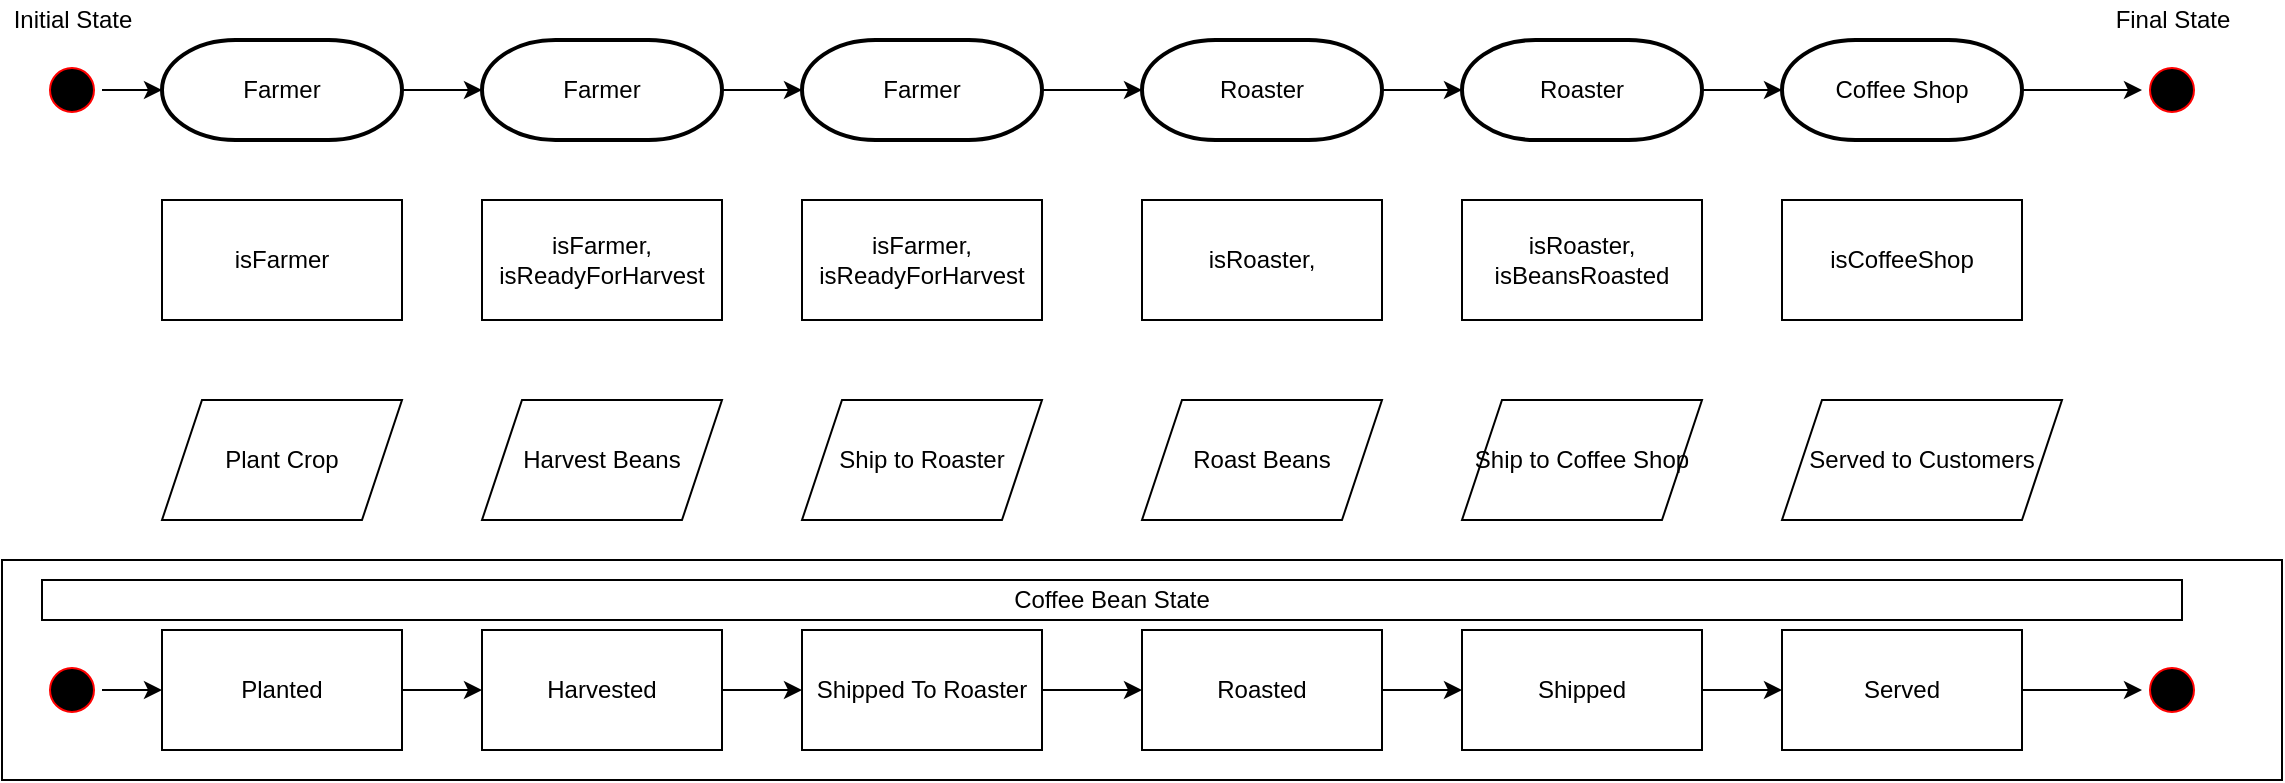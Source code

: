 <mxfile version="14.6.6" type="device"><diagram id="nL9F9MdDVHPFzqqX0Nwh" name="Page-1"><mxGraphModel dx="1221" dy="561" grid="1" gridSize="10" guides="1" tooltips="1" connect="1" arrows="1" fold="1" page="1" pageScale="1" pageWidth="850" pageHeight="1100" math="0" shadow="0"><root><mxCell id="0"/><mxCell id="1" parent="0"/><mxCell id="Y-gwO_jD45D4_71IXlZG-2" value="Farmer" style="strokeWidth=2;html=1;shape=mxgraph.flowchart.terminator;whiteSpace=wrap;" vertex="1" parent="1"><mxGeometry x="110" y="70" width="120" height="50" as="geometry"/></mxCell><mxCell id="Y-gwO_jD45D4_71IXlZG-3" value="" style="endArrow=classic;html=1;exitX=1;exitY=0.5;exitDx=0;exitDy=0;exitPerimeter=0;" edge="1" parent="1" source="Y-gwO_jD45D4_71IXlZG-2"><mxGeometry width="50" height="50" relative="1" as="geometry"><mxPoint x="400" y="310" as="sourcePoint"/><mxPoint x="270" y="95" as="targetPoint"/></mxGeometry></mxCell><mxCell id="Y-gwO_jD45D4_71IXlZG-4" value="Farmer" style="strokeWidth=2;html=1;shape=mxgraph.flowchart.terminator;whiteSpace=wrap;" vertex="1" parent="1"><mxGeometry x="270" y="70" width="120" height="50" as="geometry"/></mxCell><mxCell id="Y-gwO_jD45D4_71IXlZG-5" value="" style="endArrow=classic;html=1;exitX=1;exitY=0.5;exitDx=0;exitDy=0;exitPerimeter=0;" edge="1" parent="1" source="Y-gwO_jD45D4_71IXlZG-4"><mxGeometry width="50" height="50" relative="1" as="geometry"><mxPoint x="560" y="310" as="sourcePoint"/><mxPoint x="430" y="95" as="targetPoint"/></mxGeometry></mxCell><mxCell id="Y-gwO_jD45D4_71IXlZG-6" value="Farmer" style="strokeWidth=2;html=1;shape=mxgraph.flowchart.terminator;whiteSpace=wrap;" vertex="1" parent="1"><mxGeometry x="430" y="70" width="120" height="50" as="geometry"/></mxCell><mxCell id="Y-gwO_jD45D4_71IXlZG-7" value="" style="endArrow=classic;html=1;exitX=1;exitY=0.5;exitDx=0;exitDy=0;exitPerimeter=0;" edge="1" parent="1" source="Y-gwO_jD45D4_71IXlZG-6"><mxGeometry width="50" height="50" relative="1" as="geometry"><mxPoint x="730" y="310" as="sourcePoint"/><mxPoint x="600" y="95" as="targetPoint"/></mxGeometry></mxCell><mxCell id="Y-gwO_jD45D4_71IXlZG-8" value="Roaster" style="strokeWidth=2;html=1;shape=mxgraph.flowchart.terminator;whiteSpace=wrap;" vertex="1" parent="1"><mxGeometry x="600" y="70" width="120" height="50" as="geometry"/></mxCell><mxCell id="Y-gwO_jD45D4_71IXlZG-9" value="" style="endArrow=classic;html=1;exitX=1;exitY=0.5;exitDx=0;exitDy=0;exitPerimeter=0;" edge="1" parent="1" source="Y-gwO_jD45D4_71IXlZG-8"><mxGeometry width="50" height="50" relative="1" as="geometry"><mxPoint x="890" y="310" as="sourcePoint"/><mxPoint x="760" y="95" as="targetPoint"/></mxGeometry></mxCell><mxCell id="Y-gwO_jD45D4_71IXlZG-10" value="Roaster" style="strokeWidth=2;html=1;shape=mxgraph.flowchart.terminator;whiteSpace=wrap;" vertex="1" parent="1"><mxGeometry x="760" y="70" width="120" height="50" as="geometry"/></mxCell><mxCell id="Y-gwO_jD45D4_71IXlZG-11" value="" style="endArrow=classic;html=1;exitX=1;exitY=0.5;exitDx=0;exitDy=0;exitPerimeter=0;" edge="1" parent="1" source="Y-gwO_jD45D4_71IXlZG-10"><mxGeometry width="50" height="50" relative="1" as="geometry"><mxPoint x="1050" y="310" as="sourcePoint"/><mxPoint x="920" y="95" as="targetPoint"/></mxGeometry></mxCell><mxCell id="Y-gwO_jD45D4_71IXlZG-13" value="" style="edgeStyle=orthogonalEdgeStyle;rounded=0;orthogonalLoop=1;jettySize=auto;html=1;" edge="1" parent="1" source="Y-gwO_jD45D4_71IXlZG-12" target="Y-gwO_jD45D4_71IXlZG-2"><mxGeometry relative="1" as="geometry"/></mxCell><mxCell id="Y-gwO_jD45D4_71IXlZG-12" value="" style="ellipse;shape=startState;fillColor=#000000;strokeColor=#ff0000;" vertex="1" parent="1"><mxGeometry x="50" y="80" width="30" height="30" as="geometry"/></mxCell><mxCell id="Y-gwO_jD45D4_71IXlZG-14" value="Initial State" style="text;html=1;align=center;verticalAlign=middle;resizable=0;points=[];autosize=1;strokeColor=none;" vertex="1" parent="1"><mxGeometry x="30" y="50" width="70" height="20" as="geometry"/></mxCell><mxCell id="Y-gwO_jD45D4_71IXlZG-15" value="" style="ellipse;shape=startState;fillColor=#000000;strokeColor=#ff0000;" vertex="1" parent="1"><mxGeometry x="1100" y="80" width="30" height="30" as="geometry"/></mxCell><mxCell id="Y-gwO_jD45D4_71IXlZG-16" value="Final State" style="text;html=1;align=center;verticalAlign=middle;resizable=0;points=[];autosize=1;strokeColor=none;" vertex="1" parent="1"><mxGeometry x="1080" y="50" width="70" height="20" as="geometry"/></mxCell><mxCell id="Y-gwO_jD45D4_71IXlZG-17" value="isFarmer" style="rounded=0;whiteSpace=wrap;html=1;" vertex="1" parent="1"><mxGeometry x="110" y="150" width="120" height="60" as="geometry"/></mxCell><mxCell id="Y-gwO_jD45D4_71IXlZG-19" value="Plant Crop" style="shape=parallelogram;perimeter=parallelogramPerimeter;whiteSpace=wrap;html=1;fixedSize=1;" vertex="1" parent="1"><mxGeometry x="110" y="250" width="120" height="60" as="geometry"/></mxCell><mxCell id="Y-gwO_jD45D4_71IXlZG-20" value="isFarmer,&lt;br&gt;isReadyForHarvest" style="rounded=0;whiteSpace=wrap;html=1;" vertex="1" parent="1"><mxGeometry x="270" y="150" width="120" height="60" as="geometry"/></mxCell><mxCell id="Y-gwO_jD45D4_71IXlZG-21" value="Harvest Beans" style="shape=parallelogram;perimeter=parallelogramPerimeter;whiteSpace=wrap;html=1;fixedSize=1;" vertex="1" parent="1"><mxGeometry x="270" y="250" width="120" height="60" as="geometry"/></mxCell><mxCell id="Y-gwO_jD45D4_71IXlZG-22" value="isFarmer,&lt;br&gt;isReadyForHarvest" style="rounded=0;whiteSpace=wrap;html=1;" vertex="1" parent="1"><mxGeometry x="430" y="150" width="120" height="60" as="geometry"/></mxCell><mxCell id="Y-gwO_jD45D4_71IXlZG-23" value="Ship to Roaster" style="shape=parallelogram;perimeter=parallelogramPerimeter;whiteSpace=wrap;html=1;fixedSize=1;" vertex="1" parent="1"><mxGeometry x="430" y="250" width="120" height="60" as="geometry"/></mxCell><mxCell id="Y-gwO_jD45D4_71IXlZG-24" value="isRoaster," style="rounded=0;whiteSpace=wrap;html=1;" vertex="1" parent="1"><mxGeometry x="600" y="150" width="120" height="60" as="geometry"/></mxCell><mxCell id="Y-gwO_jD45D4_71IXlZG-25" value="Roast Beans" style="shape=parallelogram;perimeter=parallelogramPerimeter;whiteSpace=wrap;html=1;fixedSize=1;" vertex="1" parent="1"><mxGeometry x="600" y="250" width="120" height="60" as="geometry"/></mxCell><mxCell id="Y-gwO_jD45D4_71IXlZG-26" value="isRoaster,&lt;br&gt;isBeansRoasted" style="rounded=0;whiteSpace=wrap;html=1;" vertex="1" parent="1"><mxGeometry x="760" y="150" width="120" height="60" as="geometry"/></mxCell><mxCell id="Y-gwO_jD45D4_71IXlZG-27" value="Ship to Coffee Shop" style="shape=parallelogram;perimeter=parallelogramPerimeter;html=1;fixedSize=1;whiteSpace=wrap;" vertex="1" parent="1"><mxGeometry x="760" y="250" width="120" height="60" as="geometry"/></mxCell><mxCell id="Y-gwO_jD45D4_71IXlZG-32" value="" style="edgeStyle=orthogonalEdgeStyle;rounded=0;orthogonalLoop=1;jettySize=auto;html=1;" edge="1" parent="1" source="Y-gwO_jD45D4_71IXlZG-28" target="Y-gwO_jD45D4_71IXlZG-15"><mxGeometry relative="1" as="geometry"/></mxCell><mxCell id="Y-gwO_jD45D4_71IXlZG-28" value="Coffee Shop" style="strokeWidth=2;html=1;shape=mxgraph.flowchart.terminator;whiteSpace=wrap;" vertex="1" parent="1"><mxGeometry x="920" y="70" width="120" height="50" as="geometry"/></mxCell><mxCell id="Y-gwO_jD45D4_71IXlZG-29" value="isCoffeeShop" style="rounded=0;whiteSpace=wrap;html=1;" vertex="1" parent="1"><mxGeometry x="920" y="150" width="120" height="60" as="geometry"/></mxCell><mxCell id="Y-gwO_jD45D4_71IXlZG-30" value="Served to Customers" style="shape=parallelogram;perimeter=parallelogramPerimeter;whiteSpace=wrap;html=1;fixedSize=1;" vertex="1" parent="1"><mxGeometry x="920" y="250" width="140" height="60" as="geometry"/></mxCell><mxCell id="Y-gwO_jD45D4_71IXlZG-33" value="" style="rounded=0;whiteSpace=wrap;html=1;" vertex="1" parent="1"><mxGeometry x="30" y="330" width="1140" height="110" as="geometry"/></mxCell><mxCell id="Y-gwO_jD45D4_71IXlZG-35" value="Coffee Bean State" style="rounded=0;whiteSpace=wrap;html=1;" vertex="1" parent="1"><mxGeometry x="50" y="340" width="1070" height="20" as="geometry"/></mxCell><mxCell id="Y-gwO_jD45D4_71IXlZG-44" value="" style="edgeStyle=orthogonalEdgeStyle;rounded=0;orthogonalLoop=1;jettySize=auto;html=1;" edge="1" parent="1" source="Y-gwO_jD45D4_71IXlZG-36" target="Y-gwO_jD45D4_71IXlZG-37"><mxGeometry relative="1" as="geometry"/></mxCell><mxCell id="Y-gwO_jD45D4_71IXlZG-36" value="" style="ellipse;shape=startState;fillColor=#000000;strokeColor=#ff0000;" vertex="1" parent="1"><mxGeometry x="50" y="380" width="30" height="30" as="geometry"/></mxCell><mxCell id="Y-gwO_jD45D4_71IXlZG-45" value="" style="edgeStyle=orthogonalEdgeStyle;rounded=0;orthogonalLoop=1;jettySize=auto;html=1;" edge="1" parent="1" source="Y-gwO_jD45D4_71IXlZG-37" target="Y-gwO_jD45D4_71IXlZG-38"><mxGeometry relative="1" as="geometry"/></mxCell><mxCell id="Y-gwO_jD45D4_71IXlZG-37" value="Planted" style="rounded=0;whiteSpace=wrap;html=1;" vertex="1" parent="1"><mxGeometry x="110" y="365" width="120" height="60" as="geometry"/></mxCell><mxCell id="Y-gwO_jD45D4_71IXlZG-46" value="" style="edgeStyle=orthogonalEdgeStyle;rounded=0;orthogonalLoop=1;jettySize=auto;html=1;" edge="1" parent="1" source="Y-gwO_jD45D4_71IXlZG-38" target="Y-gwO_jD45D4_71IXlZG-39"><mxGeometry relative="1" as="geometry"/></mxCell><mxCell id="Y-gwO_jD45D4_71IXlZG-38" value="Harvested" style="rounded=0;whiteSpace=wrap;html=1;" vertex="1" parent="1"><mxGeometry x="270" y="365" width="120" height="60" as="geometry"/></mxCell><mxCell id="Y-gwO_jD45D4_71IXlZG-47" value="" style="edgeStyle=orthogonalEdgeStyle;rounded=0;orthogonalLoop=1;jettySize=auto;html=1;" edge="1" parent="1" source="Y-gwO_jD45D4_71IXlZG-39" target="Y-gwO_jD45D4_71IXlZG-40"><mxGeometry relative="1" as="geometry"/></mxCell><mxCell id="Y-gwO_jD45D4_71IXlZG-39" value="Shipped To Roaster" style="rounded=0;whiteSpace=wrap;html=1;" vertex="1" parent="1"><mxGeometry x="430" y="365" width="120" height="60" as="geometry"/></mxCell><mxCell id="Y-gwO_jD45D4_71IXlZG-48" value="" style="edgeStyle=orthogonalEdgeStyle;rounded=0;orthogonalLoop=1;jettySize=auto;html=1;" edge="1" parent="1" source="Y-gwO_jD45D4_71IXlZG-40" target="Y-gwO_jD45D4_71IXlZG-41"><mxGeometry relative="1" as="geometry"/></mxCell><mxCell id="Y-gwO_jD45D4_71IXlZG-40" value="Roasted" style="rounded=0;whiteSpace=wrap;html=1;" vertex="1" parent="1"><mxGeometry x="600" y="365" width="120" height="60" as="geometry"/></mxCell><mxCell id="Y-gwO_jD45D4_71IXlZG-49" value="" style="edgeStyle=orthogonalEdgeStyle;rounded=0;orthogonalLoop=1;jettySize=auto;html=1;" edge="1" parent="1" source="Y-gwO_jD45D4_71IXlZG-41" target="Y-gwO_jD45D4_71IXlZG-42"><mxGeometry relative="1" as="geometry"/></mxCell><mxCell id="Y-gwO_jD45D4_71IXlZG-41" value="Shipped" style="rounded=0;whiteSpace=wrap;html=1;" vertex="1" parent="1"><mxGeometry x="760" y="365" width="120" height="60" as="geometry"/></mxCell><mxCell id="Y-gwO_jD45D4_71IXlZG-50" value="" style="edgeStyle=orthogonalEdgeStyle;rounded=0;orthogonalLoop=1;jettySize=auto;html=1;" edge="1" parent="1" source="Y-gwO_jD45D4_71IXlZG-42" target="Y-gwO_jD45D4_71IXlZG-43"><mxGeometry relative="1" as="geometry"/></mxCell><mxCell id="Y-gwO_jD45D4_71IXlZG-42" value="Served" style="rounded=0;whiteSpace=wrap;html=1;" vertex="1" parent="1"><mxGeometry x="920" y="365" width="120" height="60" as="geometry"/></mxCell><mxCell id="Y-gwO_jD45D4_71IXlZG-43" value="" style="ellipse;shape=startState;fillColor=#000000;strokeColor=#ff0000;" vertex="1" parent="1"><mxGeometry x="1100" y="380" width="30" height="30" as="geometry"/></mxCell></root></mxGraphModel></diagram></mxfile>